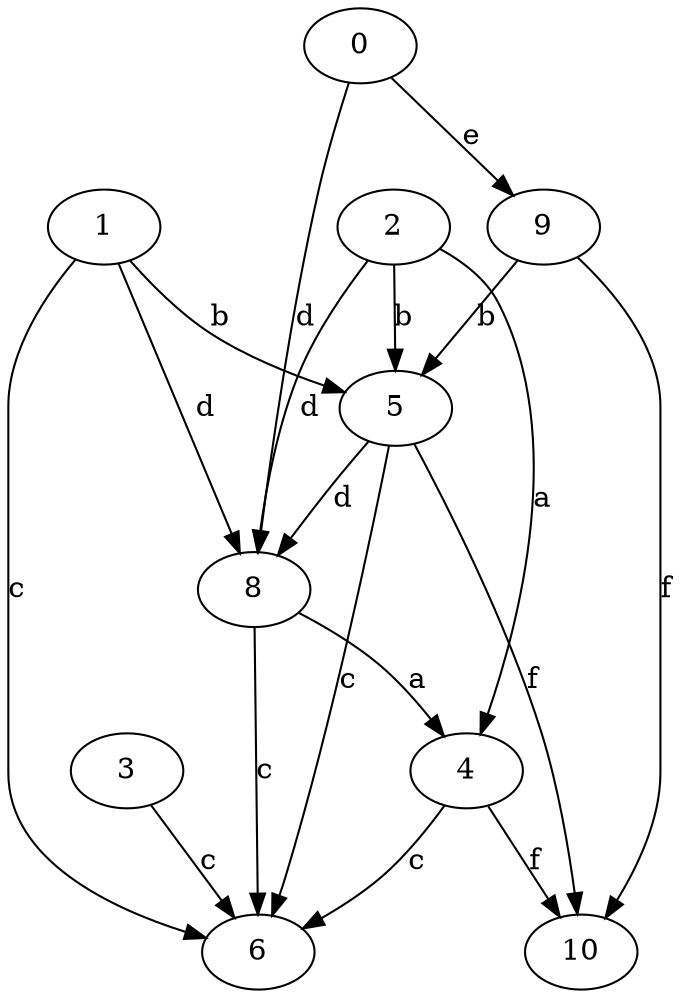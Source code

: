 strict digraph  {
3;
0;
4;
5;
6;
1;
8;
9;
2;
10;
3 -> 6  [label=c];
0 -> 8  [label=d];
0 -> 9  [label=e];
4 -> 6  [label=c];
4 -> 10  [label=f];
5 -> 6  [label=c];
5 -> 8  [label=d];
5 -> 10  [label=f];
1 -> 5  [label=b];
1 -> 6  [label=c];
1 -> 8  [label=d];
8 -> 4  [label=a];
8 -> 6  [label=c];
9 -> 5  [label=b];
9 -> 10  [label=f];
2 -> 4  [label=a];
2 -> 5  [label=b];
2 -> 8  [label=d];
}
